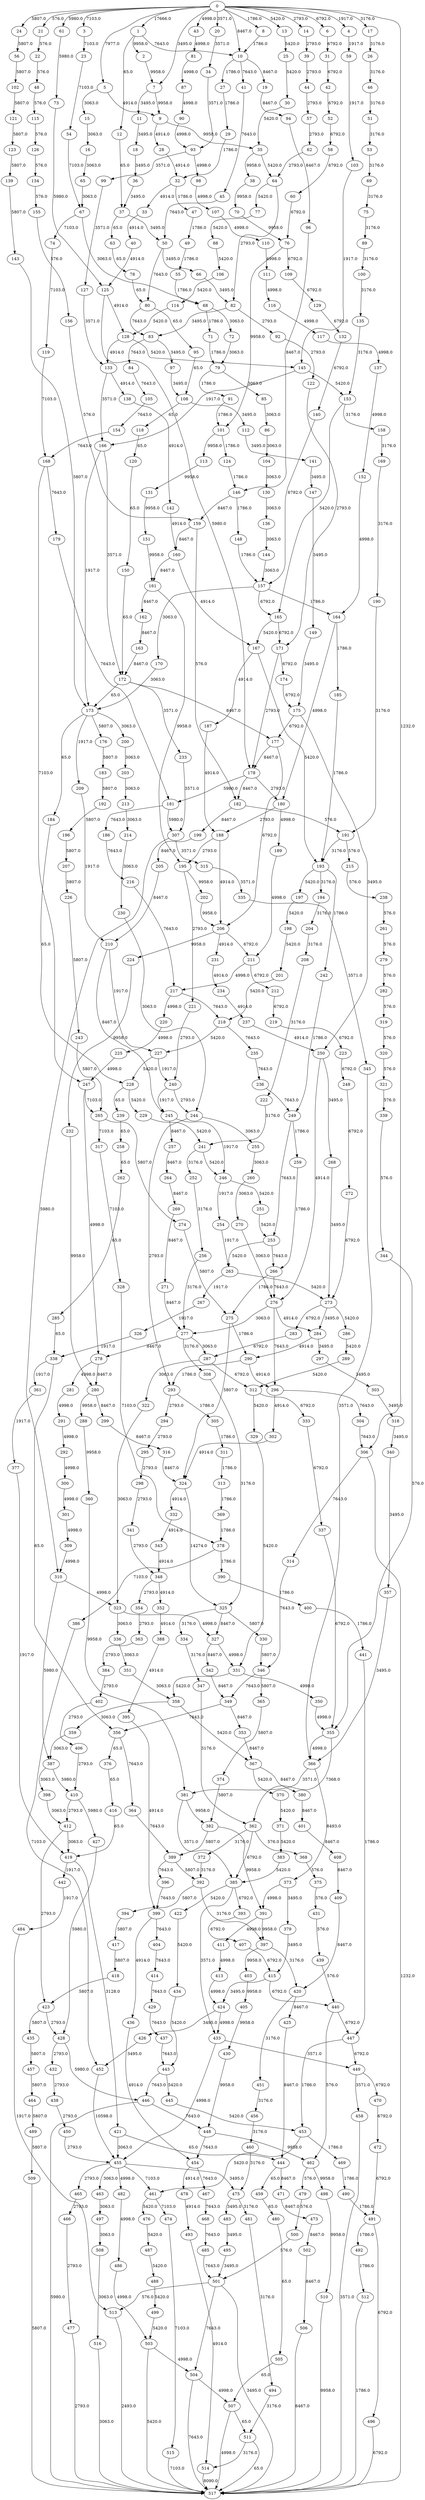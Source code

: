 digraph G {
    192 -> 196 [label="5807.0"];
    196 -> 207 [label="5807.0"];
    183 -> 192 [label="5807.0"];
    176 -> 183 [label="5807.0"];
    173 -> 176 [label="5807.0"];
    173 -> 209 [label="1917.0"];
    173 -> 200 [label="3063.0"];
    173 -> 184 [label="65.0"];
    143 -> 173 [label="5807.0"];
    139 -> 143 [label="5807.0"];
    123 -> 139 [label="5807.0"];
    121 -> 123 [label="5807.0"];
    102 -> 121 [label="5807.0"];
    56 -> 102 [label="5807.0"];
    24 -> 56 [label="5807.0"];
    0 -> 24 [label="5807.0"];
    0 -> 14 [label="2793.0"];
    0 -> 4 [label="1917.0"];
    0 -> 43 [label="4998.0"];
    0 -> 306 [label="1232.0"];
    0 -> 13 [label="5420.0"];
    0 -> 7 [label="3495.0"];
    0 -> 5 [label="7977.0"];
    0 -> 1 [label="17666.0"];
    0 -> 20 [label="3571.0"];
    0 -> 61 [label="5980.0"];
    0 -> 6 [label="6792.0"];
    0 -> 21 [label="576.0"];
    0 -> 8 [label="1786.0"];
    0 -> 17 [label="3176.0"];
    0 -> 3 [label="7103.0"];
    0 -> 10 [label="8467.0"];
    477 -> 517 [label="2793.0"];
    466 -> 477 [label="2793.0"];
    465 -> 466 [label="2793.0"];
    455 -> 465 [label="2793.0"];
    455 -> 482 [label="4998.0"];
    455 -> 463 [label="3063.0"];
    455 -> 475 [label="3495.0"];
    455 -> 461 [label="7103.0"];
    450 -> 455 [label="2793.0"];
    438 -> 450 [label="2793.0"];
    432 -> 438 [label="2793.0"];
    428 -> 432 [label="2793.0"];
    428 -> 446 [label="5980.0"];
    423 -> 428 [label="2793.0"];
    423 -> 435 [label="5807.0"];
    412 -> 423 [label="2793.0"];
    412 -> 419 [label="3063.0"];
    410 -> 412 [label="2793.0"];
    410 -> 427 [label="5980.0"];
    406 -> 410 [label="2793.0"];
    402 -> 406 [label="2793.0"];
    384 -> 402 [label="2793.0"];
    363 -> 384 [label="2793.0"];
    354 -> 363 [label="2793.0"];
    348 -> 354 [label="2793.0"];
    348 -> 352 [label="4914.0"];
    341 -> 348 [label="2793.0"];
    298 -> 341 [label="2793.0"];
    295 -> 298 [label="2793.0"];
    294 -> 295 [label="2793.0"];
    293 -> 294 [label="2793.0"];
    293 -> 305 [label="1786.0"];
    244 -> 293 [label="2793.0"];
    244 -> 255 [label="3063.0"];
    240 -> 244 [label="2793.0"];
    240 -> 245 [label="1917.0"];
    221 -> 240 [label="2793.0"];
    195 -> 221 [label="2793.0"];
    195 -> 202 [label="9958.0"];
    188 -> 195 [label="2793.0"];
    188 -> 206 [label="4914.0"];
    180 -> 188 [label="2793.0"];
    180 -> 189 [label="4998.0"];
    178 -> 180 [label="2793.0"];
    178 -> 181 [label="5980.0"];
    178 -> 182 [label="8467.0"];
    171 -> 178 [label="2793.0"];
    171 -> 174 [label="6792.0"];
    122 -> 171 [label="2793.0"];
    92 -> 122 [label="2793.0"];
    82 -> 92 [label="2793.0"];
    82 -> 83 [label="3495.0"];
    64 -> 82 [label="2793.0"];
    64 -> 77 [label="5420.0"];
    62 -> 64 [label="2793.0"];
    57 -> 62 [label="2793.0"];
    44 -> 57 [label="2793.0"];
    39 -> 44 [label="2793.0"];
    14 -> 39 [label="2793.0"];
    513 -> 517 [label="2493.0"];
    484 -> 513 [label="1917.0"];
    442 -> 484 [label="1917.0"];
    419 -> 442 [label="1917.0"];
    419 -> 421 [label="3128.0"];
    377 -> 419 [label="1917.0"];
    361 -> 377 [label="1917.0"];
    338 -> 361 [label="1917.0"];
    338 -> 356 [label="65.0"];
    326 -> 338 [label="1917.0"];
    267 -> 326 [label="1917.0"];
    263 -> 267 [label="1917.0"];
    263 -> 273 [label="5420.0"];
    254 -> 263 [label="1917.0"];
    246 -> 254 [label="1917.0"];
    246 -> 251 [label="5420.0"];
    245 -> 246 [label="1917.0"];
    245 -> 257 [label="8467.0"];
    227 -> 240 [label="1917.0"];
    227 -> 228 [label="5420.0"];
    210 -> 227 [label="1917.0"];
    210 -> 245 [label="8467.0"];
    209 -> 210 [label="1917.0"];
    166 -> 173 [label="1917.0"];
    166 -> 172 [label="3571.0"];
    145 -> 166 [label="1917.0"];
    145 -> 153 [label="5420.0"];
    103 -> 145 [label="1917.0"];
    59 -> 103 [label="1917.0"];
    4 -> 59 [label="1917.0"];
    504 -> 517 [label="7643.0"];
    504 -> 507 [label="4998.0"];
    501 -> 504 [label="7643.0"];
    501 -> 517 [label="3495.0"];
    501 -> 513 [label="576.0"];
    485 -> 501 [label="7643.0"];
    468 -> 485 [label="7643.0"];
    467 -> 468 [label="7643.0"];
    454 -> 467 [label="7643.0"];
    454 -> 478 [label="4914.0"];
    448 -> 454 [label="7643.0"];
    448 -> 462 [label="9958.0"];
    446 -> 448 [label="7643.0"];
    446 -> 517 [label="5980.0"];
    443 -> 446 [label="7643.0"];
    443 -> 445 [label="5420.0"];
    437 -> 443 [label="7643.0"];
    429 -> 437 [label="7643.0"];
    414 -> 429 [label="7643.0"];
    404 -> 414 [label="7643.0"];
    399 -> 404 [label="7643.0"];
    399 -> 436 [label="4914.0"];
    396 -> 399 [label="7643.0"];
    389 -> 396 [label="7643.0"];
    389 -> 392 [label="5807.0"];
    364 -> 389 [label="7643.0"];
    356 -> 364 [label="7643.0"];
    356 -> 376 [label="65.0"];
    349 -> 356 [label="7643.0"];
    349 -> 353 [label="8467.0"];
    346 -> 349 [label="7643.0"];
    346 -> 365 [label="5807.0"];
    314 -> 346 [label="7643.0"];
    306 -> 314 [label="7643.0"];
    306 -> 517 [label="1232.0"];
    304 -> 306 [label="7643.0"];
    296 -> 304 [label="7643.0"];
    296 -> 302 [label="4914.0"];
    276 -> 296 [label="7643.0"];
    276 -> 277 [label="3063.0"];
    276 -> 284 [label="4914.0"];
    266 -> 276 [label="7643.0"];
    266 -> 275 [label="1786.0"];
    253 -> 266 [label="7643.0"];
    253 -> 263 [label="5420.0"];
    249 -> 253 [label="7643.0"];
    249 -> 259 [label="1786.0"];
    236 -> 249 [label="7643.0"];
    235 -> 236 [label="7643.0"];
    218 -> 235 [label="7643.0"];
    218 -> 227 [label="5420.0"];
    217 -> 218 [label="7643.0"];
    217 -> 220 [label="4998.0"];
    216 -> 217 [label="7643.0"];
    186 -> 216 [label="7643.0"];
    181 -> 186 [label="7643.0"];
    181 -> 307 [label="5980.0"];
    179 -> 181 [label="7643.0"];
    168 -> 179 [label="7643.0"];
    168 -> 247 [label="7103.0"];
    154 -> 168 [label="7643.0"];
    105 -> 154 [label="7643.0"];
    84 -> 105 [label="7643.0"];
    83 -> 84 [label="7643.0"];
    83 -> 97 [label="3495.0"];
    80 -> 83 [label="7643.0"];
    80 -> 95 [label="65.0"];
    50 -> 80 [label="7643.0"];
    50 -> 66 [label="3495.0"];
    45 -> 50 [label="7643.0"];
    41 -> 45 [label="7643.0"];
    10 -> 41 [label="7643.0"];
    10 -> 27 [label="1786.0"];
    10 -> 19 [label="8467.0"];
    1 -> 10 [label="7643.0"];
    1 -> 12 [label="65.0"];
    1 -> 2 [label="9958.0"];
    507 -> 517 [label="4998.0"];
    507 -> 511 [label="65.0"];
    503 -> 504 [label="4998.0"];
    503 -> 517 [label="5420.0"];
    486 -> 503 [label="4998.0"];
    482 -> 486 [label="4998.0"];
    433 -> 455 [label="4998.0"];
    433 -> 449 [label="3571.0"];
    424 -> 433 [label="4998.0"];
    424 -> 426 [label="3495.0"];
    413 -> 424 [label="4998.0"];
    411 -> 413 [label="4998.0"];
    391 -> 411 [label="4998.0"];
    391 -> 397 [label="9958.0"];
    373 -> 391 [label="4998.0"];
    373 -> 379 [label="3495.0"];
    355 -> 366 [label="4998.0"];
    355 -> 362 [label="7368.0"];
    366 -> 373 [label="8493.0"];
    366 -> 381 [label="3571.0"];
    350 -> 355 [label="4998.0"];
    331 -> 350 [label="4998.0"];
    331 -> 358 [label="5420.0"];
    327 -> 331 [label="4998.0"];
    327 -> 342 [label="8467.0"];
    323 -> 327 [label="4998.0"];
    323 -> 336 [label="3063.0"];
    310 -> 323 [label="4998.0"];
    310 -> 387 [label="5980.0"];
    309 -> 310 [label="4998.0"];
    301 -> 309 [label="4998.0"];
    300 -> 301 [label="4998.0"];
    292 -> 300 [label="4998.0"];
    291 -> 292 [label="4998.0"];
    281 -> 291 [label="4998.0"];
    278 -> 281 [label="4998.0"];
    278 -> 280 [label="8467.0"];
    247 -> 278 [label="4998.0"];
    247 -> 265 [label="7103.0"];
    225 -> 247 [label="4998.0"];
    220 -> 225 [label="4998.0"];
    211 -> 217 [label="4998.0"];
    211 -> 212 [label="6792.0"];
    189 -> 211 [label="4998.0"];
    164 -> 180 [label="4998.0"];
    164 -> 185 [label="1786.0"];
    152 -> 164 [label="4998.0"];
    137 -> 152 [label="4998.0"];
    117 -> 137 [label="4998.0"];
    116 -> 117 [label="4998.0"];
    111 -> 116 [label="4998.0"];
    110 -> 111 [label="4998.0"];
    107 -> 110 [label="4998.0"];
    98 -> 107 [label="4998.0"];
    93 -> 98 [label="4998.0"];
    93 -> 99 [label="3571.0"];
    90 -> 93 [label="4998.0"];
    87 -> 90 [label="4998.0"];
    81 -> 87 [label="4998.0"];
    43 -> 81 [label="4998.0"];
    516 -> 517 [label="3063.0"];
    508 -> 516 [label="3063.0"];
    497 -> 508 [label="3063.0"];
    463 -> 497 [label="3063.0"];
    421 -> 455 [label="3063.0"];
    421 -> 444 [label="65.0"];
    398 -> 412 [label="3063.0"];
    387 -> 398 [label="3063.0"];
    387 -> 410 [label="5980.0"];
    359 -> 387 [label="3063.0"];
    358 -> 359 [label="3063.0"];
    358 -> 367 [label="5420.0"];
    351 -> 358 [label="3063.0"];
    336 -> 351 [label="3063.0"];
    322 -> 323 [label="3063.0"];
    287 -> 322 [label="3063.0"];
    287 -> 312 [label="6792.0"];
    277 -> 287 [label="3063.0"];
    277 -> 308 [label="3176.0"];
    277 -> 278 [label="8467.0"];
    270 -> 276 [label="3063.0"];
    260 -> 270 [label="3063.0"];
    255 -> 260 [label="3063.0"];
    230 -> 244 [label="3063.0"];
    214 -> 230 [label="3063.0"];
    213 -> 214 [label="3063.0"];
    203 -> 213 [label="3063.0"];
    200 -> 203 [label="3063.0"];
    170 -> 173 [label="3063.0"];
    157 -> 170 [label="3063.0"];
    157 -> 165 [label="6792.0"];
    157 -> 164 [label="1786.0"];
    144 -> 157 [label="3063.0"];
    136 -> 144 [label="3063.0"];
    130 -> 136 [label="3063.0"];
    104 -> 130 [label="3063.0"];
    86 -> 104 [label="3063.0"];
    85 -> 86 [label="3063.0"];
    79 -> 85 [label="3063.0"];
    79 -> 91 [label="1786.0"];
    72 -> 79 [label="3063.0"];
    68 -> 72 [label="3063.0"];
    68 -> 71 [label="1786.0"];
    67 -> 68 [label="3063.0"];
    67 -> 74 [label="7103.0"];
    65 -> 67 [label="3063.0"];
    16 -> 65 [label="3063.0"];
    15 -> 16 [label="3063.0"];
    5 -> 15 [label="3063.0"];
    5 -> 9 [label="4914.0"];
    511 -> 517 [label="65.0"];
    511 -> 514 [label="3176.0"];
    505 -> 507 [label="65.0"];
    480 -> 505 [label="65.0"];
    459 -> 480 [label="65.0"];
    444 -> 459 [label="65.0"];
    444 -> 471 [label="8467.0"];
    416 -> 419 [label="65.0"];
    376 -> 416 [label="65.0"];
    285 -> 338 [label="65.0"];
    262 -> 285 [label="65.0"];
    258 -> 262 [label="65.0"];
    239 -> 258 [label="65.0"];
    228 -> 239 [label="65.0"];
    228 -> 229 [label="5420.0"];
    184 -> 228 [label="65.0"];
    172 -> 173 [label="65.0"];
    172 -> 233 [label="3571.0"];
    172 -> 177 [label="8467.0"];
    150 -> 172 [label="65.0"];
    120 -> 150 [label="65.0"];
    118 -> 120 [label="65.0"];
    108 -> 118 [label="65.0"];
    108 -> 112 [label="3495.0"];
    95 -> 108 [label="65.0"];
    78 -> 80 [label="65.0"];
    63 -> 78 [label="65.0"];
    37 -> 63 [label="65.0"];
    37 -> 50 [label="3495.0"];
    12 -> 37 [label="65.0"];
    499 -> 503 [label="5420.0"];
    488 -> 499 [label="5420.0"];
    487 -> 488 [label="5420.0"];
    476 -> 487 [label="5420.0"];
    461 -> 476 [label="5420.0"];
    461 -> 474 [label="7103.0"];
    453 -> 461 [label="5420.0"];
    453 -> 469 [label="1786.0"];
    445 -> 453 [label="5420.0"];
    434 -> 443 [label="5420.0"];
    422 -> 434 [label="5420.0"];
    385 -> 422 [label="5420.0"];
    385 -> 433 [label="3571.0"];
    385 -> 393 [label="6792.0"];
    383 -> 385 [label="5420.0"];
    371 -> 383 [label="5420.0"];
    370 -> 371 [label="5420.0"];
    367 -> 370 [label="5420.0"];
    367 -> 380 [label="8467.0"];
    329 -> 331 [label="5420.0"];
    312 -> 329 [label="5420.0"];
    312 -> 333 [label="6792.0"];
    289 -> 312 [label="5420.0"];
    286 -> 289 [label="5420.0"];
    273 -> 286 [label="5420.0"];
    273 -> 284 [label="3495.0"];
    273 -> 283 [label="6792.0"];
    251 -> 253 [label="5420.0"];
    241 -> 246 [label="5420.0"];
    241 -> 252 [label="3176.0"];
    229 -> 241 [label="5420.0"];
    201 -> 218 [label="5420.0"];
    198 -> 201 [label="5420.0"];
    197 -> 198 [label="5420.0"];
    193 -> 197 [label="5420.0"];
    193 -> 242 [label="1786.0"];
    193 -> 194 [label="3176.0"];
    167 -> 193 [label="5420.0"];
    167 -> 187 [label="4914.0"];
    165 -> 167 [label="5420.0"];
    165 -> 171 [label="6792.0"];
    153 -> 165 [label="5420.0"];
    153 -> 158 [label="3176.0"];
    128 -> 145 [label="5420.0"];
    128 -> 133 [label="4914.0"];
    114 -> 128 [label="5420.0"];
    106 -> 114 [label="5420.0"];
    88 -> 106 [label="5420.0"];
    77 -> 88 [label="5420.0"];
    35 -> 64 [label="5420.0"];
    35 -> 38 [label="9958.0"];
    30 -> 35 [label="5420.0"];
    25 -> 30 [label="5420.0"];
    13 -> 25 [label="5420.0"];
    495 -> 501 [label="3495.0"];
    483 -> 495 [label="3495.0"];
    475 -> 483 [label="3495.0"];
    475 -> 481 [label="3176.0"];
    452 -> 455 [label="10598.0"];
    426 -> 452 [label="3495.0"];
    415 -> 424 [label="3495.0"];
    415 -> 440 [label="6792.0"];
    379 -> 415 [label="3495.0"];
    357 -> 366 [label="3495.0"];
    340 -> 357 [label="3495.0"];
    318 -> 340 [label="3495.0"];
    303 -> 318 [label="3495.0"];
    297 -> 303 [label="3495.0"];
    284 -> 297 [label="3495.0"];
    284 -> 290 [label="4914.0"];
    268 -> 273 [label="3495.0"];
    250 -> 268 [label="3495.0"];
    250 -> 276 [label="4914.0"];
    175 -> 250 [label="3495.0"];
    175 -> 177 [label="6792.0"];
    149 -> 175 [label="3495.0"];
    147 -> 149 [label="3495.0"];
    141 -> 147 [label="3495.0"];
    112 -> 141 [label="3495.0"];
    97 -> 108 [label="3495.0"];
    66 -> 82 [label="3495.0"];
    36 -> 37 [label="3495.0"];
    18 -> 36 [label="3495.0"];
    11 -> 18 [label="3495.0"];
    7 -> 11 [label="3495.0"];
    7 -> 9 [label="9958.0"];
    514 -> 517 [label="8090.0"];
    493 -> 514 [label="4914.0"];
    478 -> 493 [label="4914.0"];
    436 -> 454 [label="4914.0"];
    395 -> 399 [label="4914.0"];
    388 -> 395 [label="4914.0"];
    352 -> 388 [label="4914.0"];
    343 -> 348 [label="4914.0"];
    332 -> 343 [label="4914.0"];
    324 -> 332 [label="4914.0"];
    324 -> 325 [label="14274.0"];
    302 -> 324 [label="4914.0"];
    290 -> 296 [label="4914.0"];
    290 -> 293 [label="1786.0"];
    237 -> 250 [label="4914.0"];
    234 -> 237 [label="4914.0"];
    231 -> 234 [label="4914.0"];
    206 -> 231 [label="4914.0"];
    206 -> 224 [label="9958.0"];
    206 -> 211 [label="6792.0"];
    187 -> 188 [label="4914.0"];
    160 -> 167 [label="4914.0"];
    160 -> 161 [label="8467.0"];
    142 -> 160 [label="4914.0"];
    138 -> 142 [label="4914.0"];
    133 -> 138 [label="4914.0"];
    133 -> 166 [label="3571.0"];
    125 -> 128 [label="4914.0"];
    125 -> 178 [label="5980.0"];
    40 -> 125 [label="4914.0"];
    33 -> 40 [label="4914.0"];
    32 -> 33 [label="4914.0"];
    32 -> 47 [label="1786.0"];
    28 -> 32 [label="4914.0"];
    9 -> 28 [label="4914.0"];
    9 -> 35 [label="9958.0"];
    510 -> 517 [label="9958.0"];
    498 -> 510 [label="9958.0"];
    462 -> 498 [label="9958.0"];
    462 -> 479 [label="576.0"];
    430 -> 448 [label="9958.0"];
    405 -> 430 [label="9958.0"];
    403 -> 405 [label="9958.0"];
    397 -> 403 [label="9958.0"];
    397 -> 420 [label="3176.0"];
    382 -> 391 [label="9958.0"];
    382 -> 389 [label="5807.0"];
    381 -> 382 [label="9958.0"];
    381 -> 385 [label="3571.0"];
    360 -> 381 [label="9958.0"];
    288 -> 360 [label="9958.0"];
    280 -> 288 [label="9958.0"];
    280 -> 299 [label="8467.0"];
    232 -> 280 [label="9958.0"];
    224 -> 232 [label="9958.0"];
    202 -> 206 [label="9958.0"];
    161 -> 195 [label="9958.0"];
    161 -> 162 [label="8467.0"];
    151 -> 161 [label="9958.0"];
    131 -> 151 [label="9958.0"];
    113 -> 131 [label="9958.0"];
    101 -> 113 [label="9958.0"];
    101 -> 124 [label="1786.0"];
    76 -> 101 [label="9958.0"];
    76 -> 109 [label="6792.0"];
    70 -> 76 [label="9958.0"];
    38 -> 70 [label="9958.0"];
    243 -> 265 [label="5807.0"];
    265 -> 274 [label="5807.0"];
    265 -> 317 [label="7103.0"];
    2 -> 7 [label="9958.0"];
    274 -> 275 [label="5807.0"];
    226 -> 243 [label="5807.0"];
    207 -> 226 [label="5807.0"];
    365 -> 374 [label="5807.0"];
    325 -> 330 [label="5807.0"];
    325 -> 334 [label="3176.0"];
    325 -> 327 [label="8467.0"];
    330 -> 346 [label="5807.0"];
    275 -> 324 [label="5807.0"];
    275 -> 290 [label="1786.0"];
    392 -> 394 [label="5807.0"];
    392 -> 397 [label="3176.0"];
    374 -> 382 [label="5807.0"];
    394 -> 417 [label="5807.0"];
    417 -> 418 [label="5807.0"];
    418 -> 423 [label="5807.0"];
    435 -> 457 [label="5807.0"];
    457 -> 464 [label="5807.0"];
    464 -> 489 [label="5807.0"];
    489 -> 509 [label="5807.0"];
    509 -> 517 [label="5807.0"];
    20 -> 34 [label="3571.0"];
    34 -> 93 [label="3571.0"];
    99 -> 127 [label="3571.0"];
    127 -> 133 [label="3571.0"];
    233 -> 307 [label="3571.0"];
    307 -> 315 [label="3571.0"];
    307 -> 310 [label="5980.0"];
    315 -> 335 [label="3571.0"];
    335 -> 345 [label="3571.0"];
    345 -> 366 [label="3571.0"];
    449 -> 458 [label="3571.0"];
    449 -> 470 [label="6792.0"];
    458 -> 517 [label="3571.0"];
    61 -> 73 [label="5980.0"];
    73 -> 125 [label="5980.0"];
    427 -> 428 [label="5980.0"];
    6 -> 31 [label="6792.0"];
    31 -> 42 [label="6792.0"];
    42 -> 52 [label="6792.0"];
    52 -> 58 [label="6792.0"];
    58 -> 60 [label="6792.0"];
    60 -> 76 [label="6792.0"];
    109 -> 129 [label="6792.0"];
    129 -> 132 [label="6792.0"];
    132 -> 140 [label="6792.0"];
    140 -> 157 [label="6792.0"];
    174 -> 175 [label="6792.0"];
    177 -> 206 [label="6792.0"];
    177 -> 178 [label="8467.0"];
    212 -> 219 [label="6792.0"];
    219 -> 223 [label="6792.0"];
    223 -> 248 [label="6792.0"];
    248 -> 272 [label="6792.0"];
    272 -> 273 [label="6792.0"];
    283 -> 287 [label="6792.0"];
    333 -> 337 [label="6792.0"];
    337 -> 355 [label="6792.0"];
    362 -> 385 [label="6792.0"];
    362 -> 368 [label="576.0"];
    362 -> 372 [label="3176.0"];
    393 -> 407 [label="6792.0"];
    407 -> 415 [label="6792.0"];
    440 -> 447 [label="6792.0"];
    440 -> 462 [label="576.0"];
    447 -> 449 [label="6792.0"];
    447 -> 453 [label="1786.0"];
    470 -> 472 [label="6792.0"];
    472 -> 491 [label="6792.0"];
    491 -> 496 [label="6792.0"];
    491 -> 492 [label="1786.0"];
    496 -> 517 [label="6792.0"];
    21 -> 22 [label="576.0"];
    22 -> 48 [label="576.0"];
    48 -> 115 [label="576.0"];
    115 -> 126 [label="576.0"];
    126 -> 134 [label="576.0"];
    134 -> 155 [label="576.0"];
    155 -> 156 [label="576.0"];
    156 -> 159 [label="576.0"];
    159 -> 182 [label="576.0"];
    159 -> 160 [label="8467.0"];
    182 -> 191 [label="576.0"];
    182 -> 199 [label="8467.0"];
    191 -> 215 [label="576.0"];
    191 -> 193 [label="3176.0"];
    215 -> 238 [label="576.0"];
    238 -> 261 [label="576.0"];
    261 -> 279 [label="576.0"];
    279 -> 282 [label="576.0"];
    282 -> 319 [label="576.0"];
    319 -> 320 [label="576.0"];
    320 -> 321 [label="576.0"];
    321 -> 339 [label="576.0"];
    339 -> 344 [label="576.0"];
    344 -> 355 [label="576.0"];
    368 -> 375 [label="576.0"];
    375 -> 431 [label="576.0"];
    431 -> 439 [label="576.0"];
    439 -> 440 [label="576.0"];
    479 -> 500 [label="576.0"];
    500 -> 501 [label="576.0"];
    8 -> 10 [label="1786.0"];
    27 -> 29 [label="1786.0"];
    29 -> 32 [label="1786.0"];
    47 -> 49 [label="1786.0"];
    49 -> 55 [label="1786.0"];
    55 -> 68 [label="1786.0"];
    71 -> 79 [label="1786.0"];
    91 -> 101 [label="1786.0"];
    124 -> 146 [label="1786.0"];
    146 -> 148 [label="1786.0"];
    146 -> 159 [label="8467.0"];
    148 -> 157 [label="1786.0"];
    185 -> 193 [label="1786.0"];
    242 -> 249 [label="1786.0"];
    259 -> 266 [label="1786.0"];
    305 -> 311 [label="1786.0"];
    311 -> 313 [label="1786.0"];
    313 -> 369 [label="1786.0"];
    369 -> 378 [label="1786.0"];
    378 -> 390 [label="1786.0"];
    378 -> 386 [label="7103.0"];
    390 -> 400 [label="1786.0"];
    400 -> 441 [label="1786.0"];
    441 -> 447 [label="1786.0"];
    469 -> 490 [label="1786.0"];
    490 -> 491 [label="1786.0"];
    492 -> 512 [label="1786.0"];
    512 -> 517 [label="1786.0"];
    17 -> 26 [label="3176.0"];
    26 -> 46 [label="3176.0"];
    46 -> 51 [label="3176.0"];
    51 -> 53 [label="3176.0"];
    53 -> 69 [label="3176.0"];
    69 -> 75 [label="3176.0"];
    75 -> 89 [label="3176.0"];
    89 -> 100 [label="3176.0"];
    100 -> 135 [label="3176.0"];
    135 -> 153 [label="3176.0"];
    158 -> 169 [label="3176.0"];
    169 -> 190 [label="3176.0"];
    190 -> 191 [label="3176.0"];
    194 -> 204 [label="3176.0"];
    204 -> 208 [label="3176.0"];
    208 -> 222 [label="3176.0"];
    222 -> 241 [label="3176.0"];
    252 -> 256 [label="3176.0"];
    256 -> 277 [label="3176.0"];
    308 -> 325 [label="3176.0"];
    334 -> 347 [label="3176.0"];
    347 -> 362 [label="3176.0"];
    372 -> 392 [label="3176.0"];
    420 -> 451 [label="3176.0"];
    420 -> 425 [label="8467.0"];
    451 -> 456 [label="3176.0"];
    456 -> 460 [label="3176.0"];
    460 -> 475 [label="3176.0"];
    481 -> 494 [label="3176.0"];
    494 -> 511 [label="3176.0"];
    3 -> 23 [label="7103.0"];
    23 -> 54 [label="7103.0"];
    54 -> 67 [label="7103.0"];
    74 -> 119 [label="7103.0"];
    119 -> 168 [label="7103.0"];
    317 -> 328 [label="7103.0"];
    328 -> 378 [label="7103.0"];
    386 -> 452 [label="7103.0"];
    474 -> 515 [label="7103.0"];
    515 -> 517 [label="7103.0"];
    19 -> 94 [label="8467.0"];
    94 -> 96 [label="8467.0"];
    96 -> 146 [label="8467.0"];
    162 -> 163 [label="8467.0"];
    163 -> 172 [label="8467.0"];
    199 -> 205 [label="8467.0"];
    205 -> 210 [label="8467.0"];
    257 -> 264 [label="8467.0"];
    264 -> 269 [label="8467.0"];
    269 -> 271 [label="8467.0"];
    271 -> 277 [label="8467.0"];
    299 -> 316 [label="8467.0"];
    316 -> 324 [label="8467.0"];
    342 -> 349 [label="8467.0"];
    353 -> 367 [label="8467.0"];
    380 -> 401 [label="8467.0"];
    401 -> 408 [label="8467.0"];
    408 -> 409 [label="8467.0"];
    409 -> 420 [label="8467.0"];
    425 -> 444 [label="8467.0"];
    471 -> 473 [label="8467.0"];
    473 -> 502 [label="8467.0"];
    502 -> 506 [label="8467.0"];
    506 -> 517 [label="8467.0"];
}